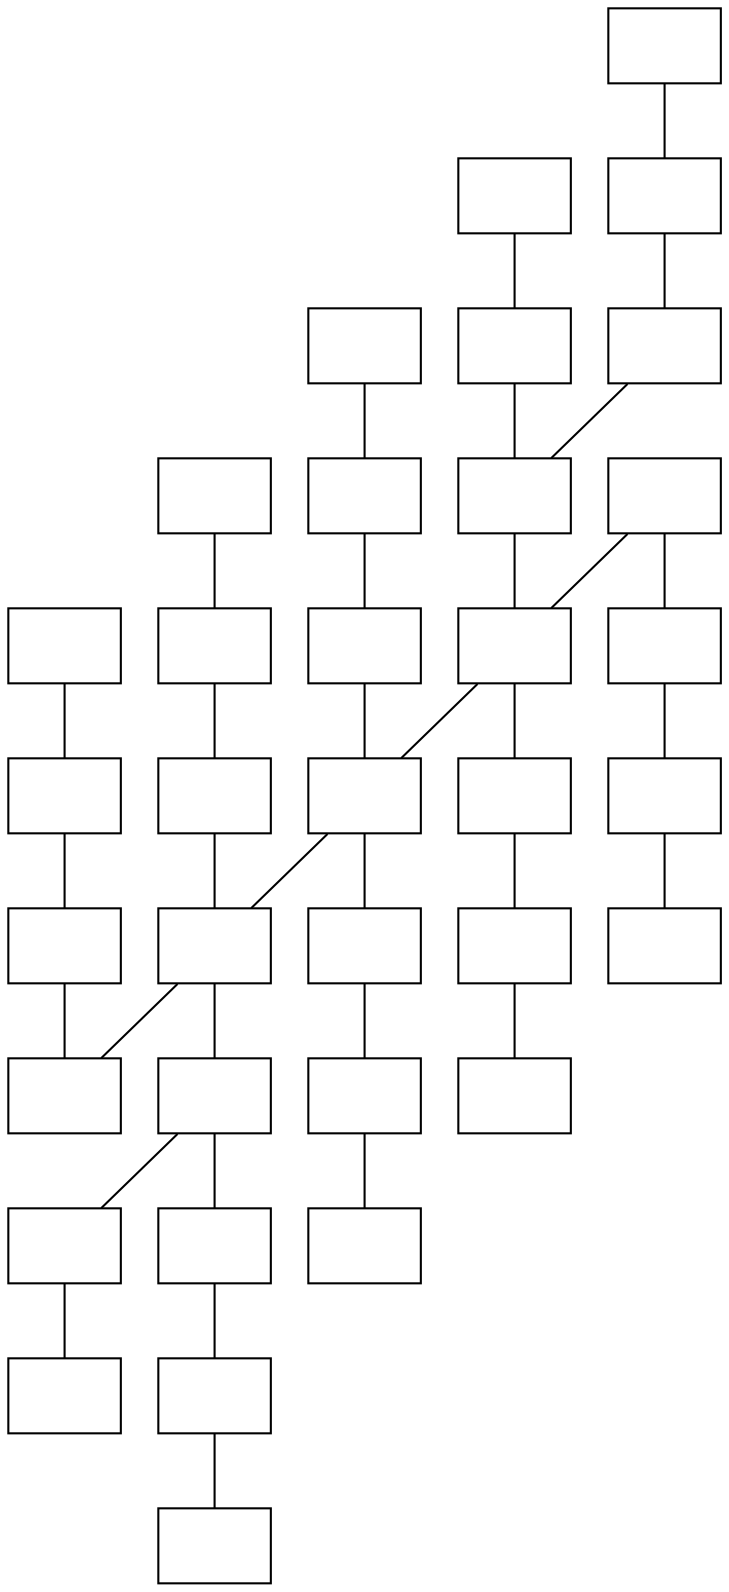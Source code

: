 // GraphViz Layout
digraph "Maze[0]" {
	"C[0,0]" [label="" pos="0.000000,0.000000!" shape=box]
	"C[0,1]" [label="" pos="1.000000,0.000000!" shape=box]
	"C[0,2]" [label="" pos="2.000000,0.000000!" shape=box]
	"C[0,3]" [label="" pos="3.000000,0.000000!" shape=box]
	"C[0,4]" [label="" pos="4.000000,0.000000!" shape=box]
	"C[0,5]" [label="" pos="5.000000,0.000000!" shape=box]
	"C[0,6]" [label="" pos="6.000000,0.000000!" shape=box]
	"C[1,0]" [label="" pos="0.000000,1.000000!" shape=box]
	"C[1,1]" [label="" pos="1.000000,1.000000!" shape=box]
	"C[1,2]" [label="" pos="2.000000,1.000000!" shape=box]
	"C[1,3]" [label="" pos="3.000000,1.000000!" shape=box]
	"C[1,4]" [label="" pos="4.000000,1.000000!" shape=box]
	"C[1,5]" [label="" pos="5.000000,1.000000!" shape=box]
	"C[1,6]" [label="" pos="6.000000,1.000000!" shape=box]
	"C[2,0]" [label="" pos="0.000000,2.000000!" shape=box]
	"C[2,1]" [label="" pos="1.000000,2.000000!" shape=box]
	"C[2,2]" [label="" pos="2.000000,2.000000!" shape=box]
	"C[2,3]" [label="" pos="3.000000,2.000000!" shape=box]
	"C[2,4]" [label="" pos="4.000000,2.000000!" shape=box]
	"C[2,5]" [label="" pos="5.000000,2.000000!" shape=box]
	"C[2,6]" [label="" pos="6.000000,2.000000!" shape=box]
	"C[3,0]" [label="" pos="0.000000,3.000000!" shape=box]
	"C[3,1]" [label="" pos="1.000000,3.000000!" shape=box]
	"C[3,2]" [label="" pos="2.000000,3.000000!" shape=box]
	"C[3,3]" [label="" pos="3.000000,3.000000!" shape=box]
	"C[3,4]" [label="" pos="4.000000,3.000000!" shape=box]
	"C[3,5]" [label="" pos="5.000000,3.000000!" shape=box]
	"C[3,6]" [label="" pos="6.000000,3.000000!" shape=box]
	"C[4,0]" [label="" pos="0.000000,4.000000!" shape=box]
	"C[4,1]" [label="" pos="1.000000,4.000000!" shape=box]
	"C[4,2]" [label="" pos="2.000000,4.000000!" shape=box]
	"C[4,3]" [label="" pos="3.000000,4.000000!" shape=box]
	"C[4,4]" [label="" pos="4.000000,4.000000!" shape=box]
	"C[4,5]" [label="" pos="5.000000,4.000000!" shape=box]
	"C[4,6]" [label="" pos="6.000000,4.000000!" shape=box]
		"C[0,0]" -> "C[0,1]" [arrowhead=none]
		"C[0,1]" -> "C[0,2]" [arrowhead=none]
		"C[0,2]" -> "C[1,2]" [arrowhead=none]
		"C[0,3]" -> "C[1,3]" [arrowhead=none]
		"C[0,3]" -> "C[0,4]" [arrowhead=none]
		"C[0,4]" -> "C[0,5]" [arrowhead=none]
		"C[0,5]" -> "C[0,6]" [arrowhead=none]
		"C[1,0]" -> "C[1,1]" [arrowhead=none]
		"C[1,1]" -> "C[1,2]" [arrowhead=none]
		"C[1,2]" -> "C[1,3]" [arrowhead=none]
		"C[1,3]" -> "C[2,3]" [arrowhead=none]
		"C[1,3]" -> "C[1,4]" [arrowhead=none]
		"C[1,4]" -> "C[1,5]" [arrowhead=none]
		"C[1,5]" -> "C[1,6]" [arrowhead=none]
		"C[2,0]" -> "C[2,1]" [arrowhead=none]
		"C[2,1]" -> "C[2,2]" [arrowhead=none]
		"C[2,2]" -> "C[2,3]" [arrowhead=none]
		"C[2,3]" -> "C[3,3]" [arrowhead=none]
		"C[2,3]" -> "C[2,4]" [arrowhead=none]
		"C[2,4]" -> "C[2,5]" [arrowhead=none]
		"C[2,5]" -> "C[2,6]" [arrowhead=none]
		"C[3,0]" -> "C[3,1]" [arrowhead=none]
		"C[3,1]" -> "C[3,2]" [arrowhead=none]
		"C[3,2]" -> "C[3,3]" [arrowhead=none]
		"C[3,3]" -> "C[3,4]" [arrowhead=none]
		"C[3,3]" -> "C[4,3]" [arrowhead=none]
		"C[3,4]" -> "C[4,4]" [arrowhead=none]
		"C[3,4]" -> "C[3,5]" [arrowhead=none]
		"C[3,5]" -> "C[3,6]" [arrowhead=none]
		"C[4,0]" -> "C[4,1]" [arrowhead=none]
		"C[4,1]" -> "C[4,2]" [arrowhead=none]
		"C[4,2]" -> "C[4,3]" [arrowhead=none]
		"C[4,4]" -> "C[4,5]" [arrowhead=none]
		"C[4,5]" -> "C[4,6]" [arrowhead=none]
}